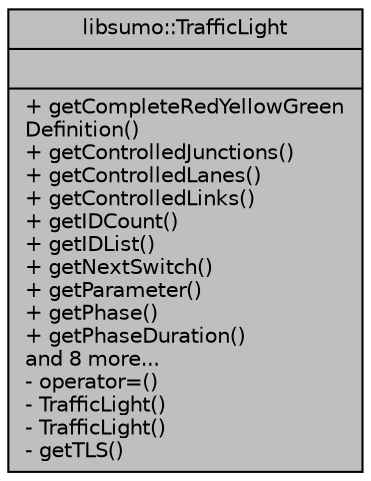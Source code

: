 digraph "libsumo::TrafficLight"
{
  edge [fontname="Helvetica",fontsize="10",labelfontname="Helvetica",labelfontsize="10"];
  node [fontname="Helvetica",fontsize="10",shape=record];
  Node1 [label="{libsumo::TrafficLight\n||+ getCompleteRedYellowGreen\lDefinition()\l+ getControlledJunctions()\l+ getControlledLanes()\l+ getControlledLinks()\l+ getIDCount()\l+ getIDList()\l+ getNextSwitch()\l+ getParameter()\l+ getPhase()\l+ getPhaseDuration()\land 8 more...\l- operator=()\l- TrafficLight()\l- TrafficLight()\l- getTLS()\l}",height=0.2,width=0.4,color="black", fillcolor="grey75", style="filled", fontcolor="black"];
}
